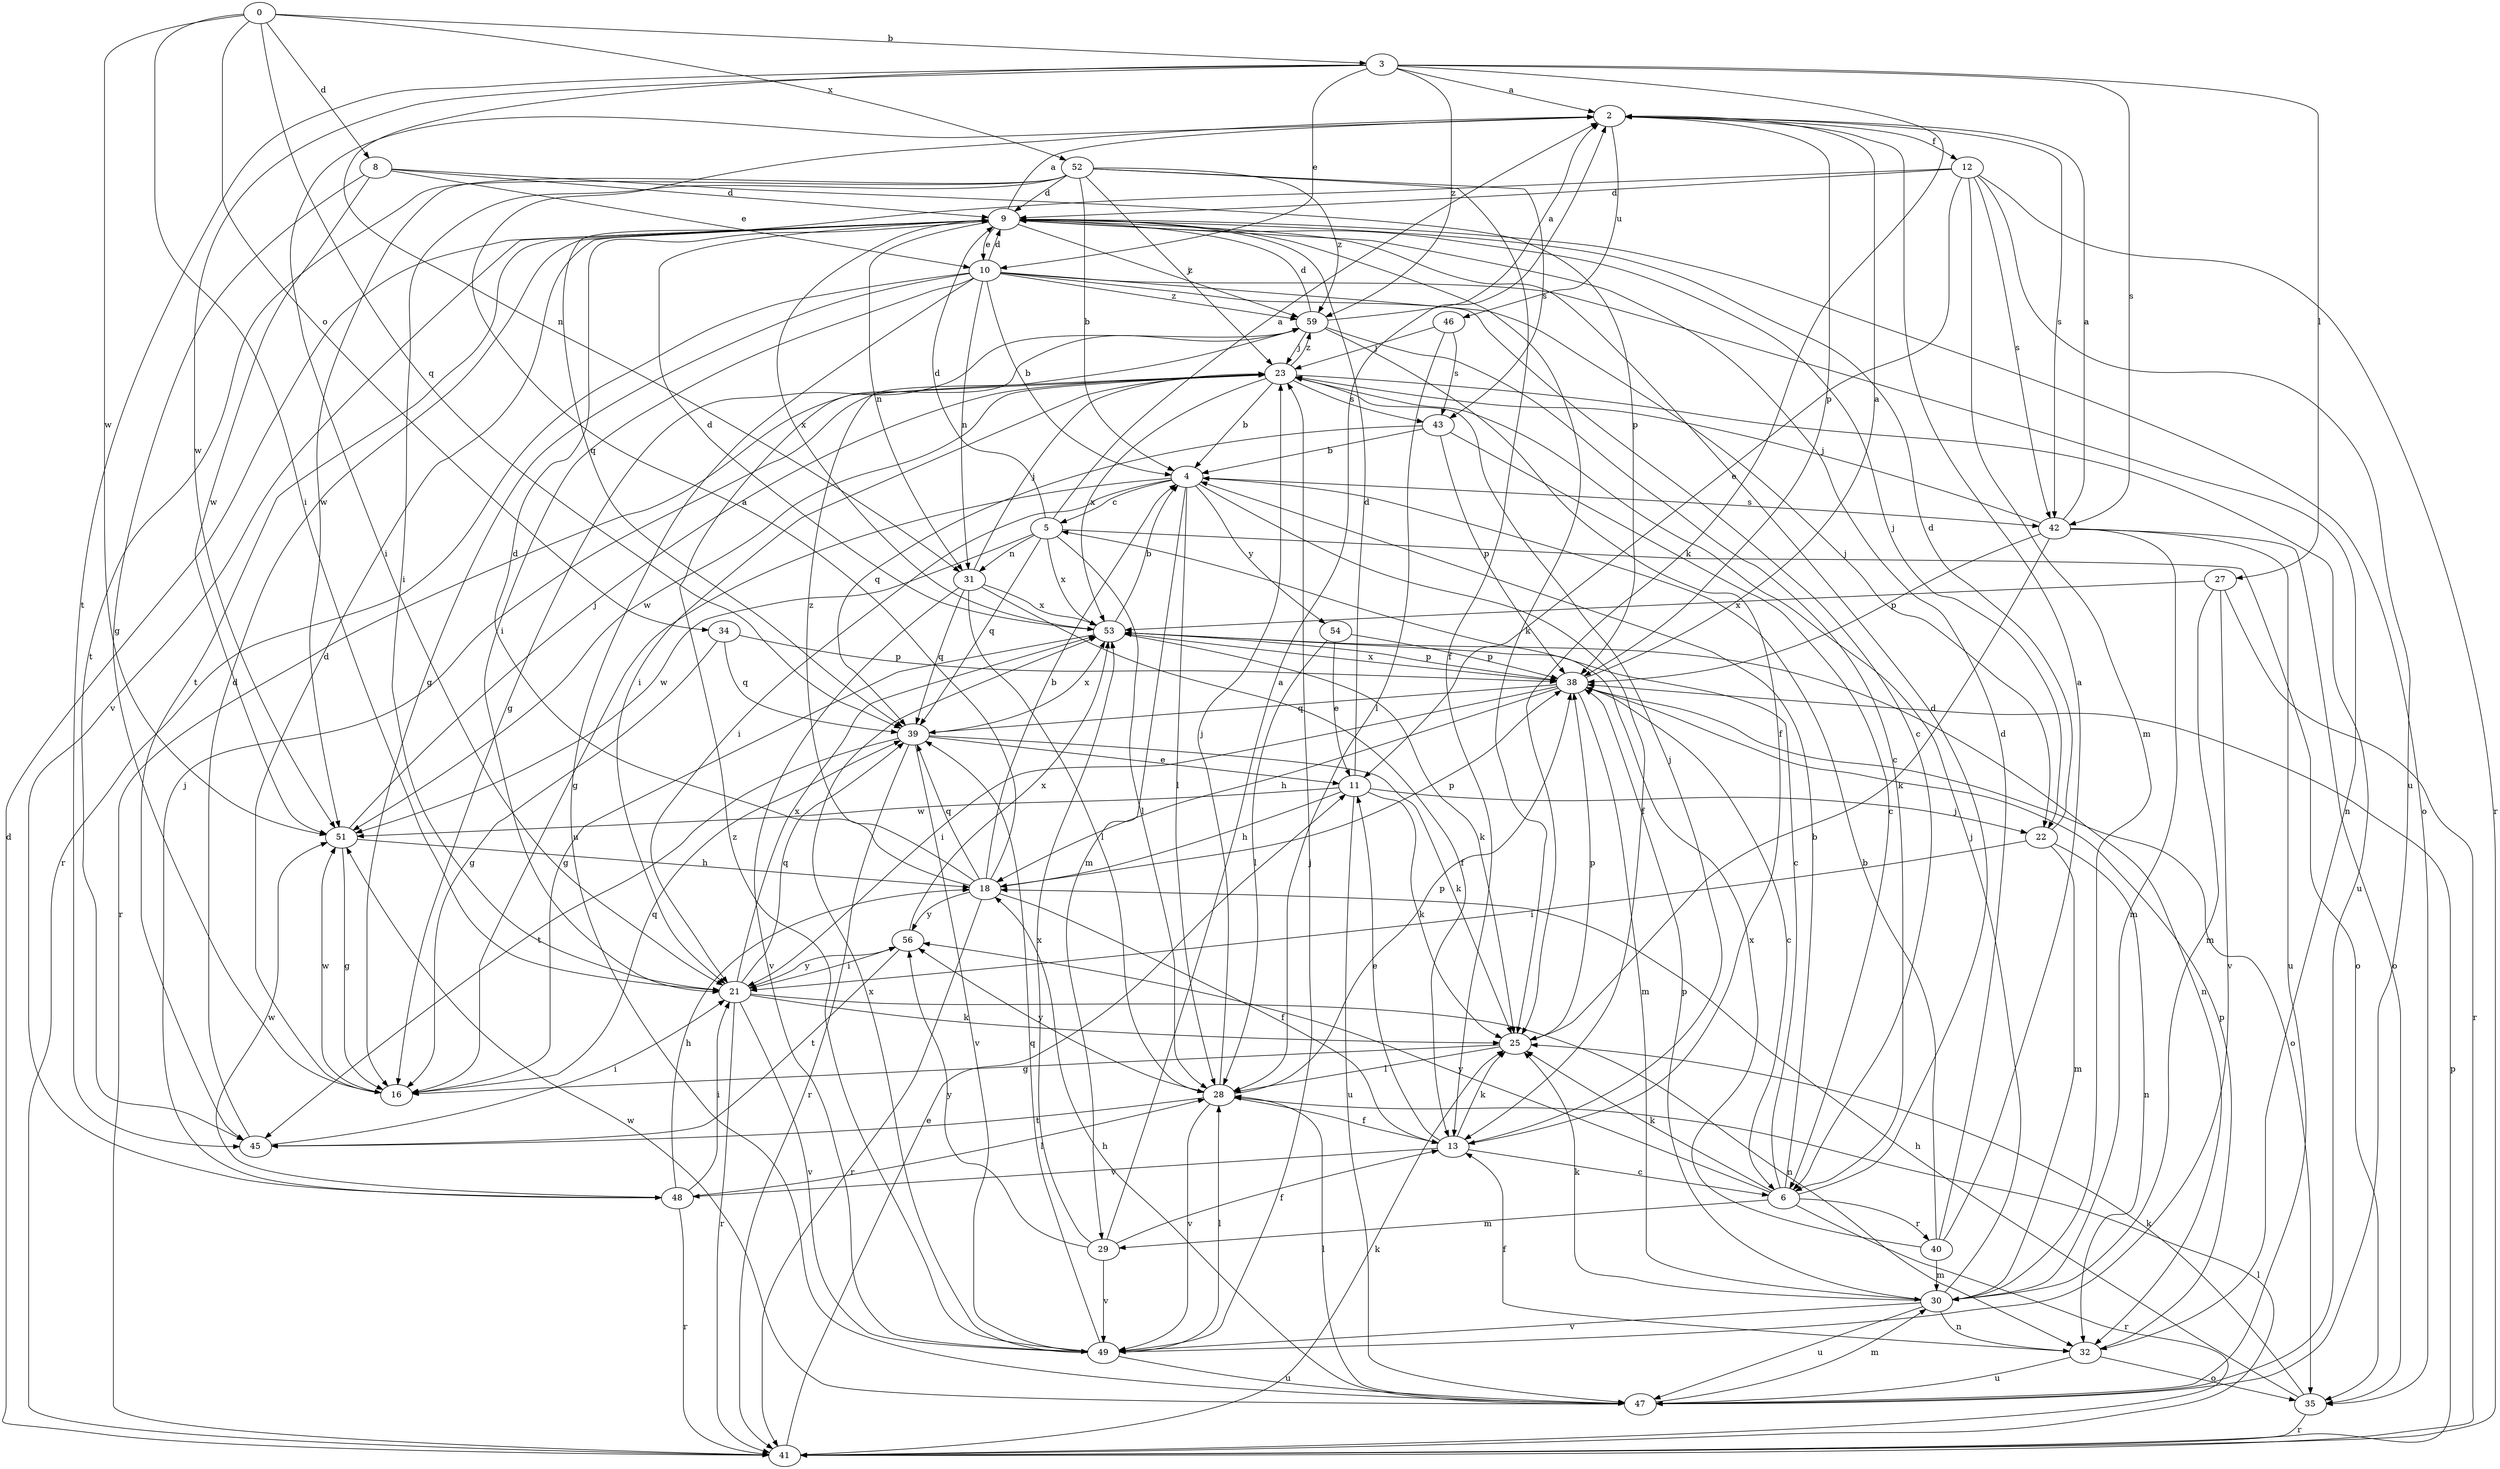 strict digraph  {
0;
2;
3;
4;
5;
6;
8;
9;
10;
11;
12;
13;
16;
18;
21;
22;
23;
25;
27;
28;
29;
30;
31;
32;
34;
35;
38;
39;
40;
41;
42;
43;
45;
46;
47;
48;
49;
51;
52;
53;
54;
56;
59;
0 -> 3  [label=b];
0 -> 8  [label=d];
0 -> 21  [label=i];
0 -> 34  [label=o];
0 -> 39  [label=q];
0 -> 51  [label=w];
0 -> 52  [label=x];
2 -> 12  [label=f];
2 -> 21  [label=i];
2 -> 38  [label=p];
2 -> 42  [label=s];
2 -> 46  [label=u];
3 -> 2  [label=a];
3 -> 10  [label=e];
3 -> 25  [label=k];
3 -> 27  [label=l];
3 -> 31  [label=n];
3 -> 42  [label=s];
3 -> 45  [label=t];
3 -> 51  [label=w];
3 -> 59  [label=z];
4 -> 5  [label=c];
4 -> 13  [label=f];
4 -> 16  [label=g];
4 -> 21  [label=i];
4 -> 28  [label=l];
4 -> 29  [label=m];
4 -> 42  [label=s];
4 -> 54  [label=y];
5 -> 2  [label=a];
5 -> 9  [label=d];
5 -> 28  [label=l];
5 -> 31  [label=n];
5 -> 35  [label=o];
5 -> 39  [label=q];
5 -> 51  [label=w];
5 -> 53  [label=x];
6 -> 4  [label=b];
6 -> 5  [label=c];
6 -> 9  [label=d];
6 -> 25  [label=k];
6 -> 29  [label=m];
6 -> 40  [label=r];
6 -> 41  [label=r];
6 -> 56  [label=y];
8 -> 9  [label=d];
8 -> 10  [label=e];
8 -> 16  [label=g];
8 -> 38  [label=p];
8 -> 51  [label=w];
9 -> 2  [label=a];
9 -> 10  [label=e];
9 -> 22  [label=j];
9 -> 25  [label=k];
9 -> 31  [label=n];
9 -> 35  [label=o];
9 -> 45  [label=t];
9 -> 48  [label=v];
9 -> 53  [label=x];
9 -> 59  [label=z];
10 -> 4  [label=b];
10 -> 6  [label=c];
10 -> 9  [label=d];
10 -> 16  [label=g];
10 -> 21  [label=i];
10 -> 22  [label=j];
10 -> 31  [label=n];
10 -> 32  [label=n];
10 -> 41  [label=r];
10 -> 47  [label=u];
10 -> 59  [label=z];
11 -> 9  [label=d];
11 -> 18  [label=h];
11 -> 22  [label=j];
11 -> 25  [label=k];
11 -> 47  [label=u];
11 -> 51  [label=w];
12 -> 9  [label=d];
12 -> 11  [label=e];
12 -> 30  [label=m];
12 -> 39  [label=q];
12 -> 41  [label=r];
12 -> 42  [label=s];
12 -> 47  [label=u];
13 -> 6  [label=c];
13 -> 11  [label=e];
13 -> 23  [label=j];
13 -> 25  [label=k];
13 -> 48  [label=v];
16 -> 9  [label=d];
16 -> 39  [label=q];
16 -> 51  [label=w];
18 -> 2  [label=a];
18 -> 4  [label=b];
18 -> 9  [label=d];
18 -> 13  [label=f];
18 -> 38  [label=p];
18 -> 39  [label=q];
18 -> 41  [label=r];
18 -> 56  [label=y];
18 -> 59  [label=z];
21 -> 25  [label=k];
21 -> 32  [label=n];
21 -> 39  [label=q];
21 -> 41  [label=r];
21 -> 49  [label=v];
21 -> 53  [label=x];
21 -> 56  [label=y];
22 -> 9  [label=d];
22 -> 21  [label=i];
22 -> 30  [label=m];
22 -> 32  [label=n];
23 -> 4  [label=b];
23 -> 21  [label=i];
23 -> 41  [label=r];
23 -> 43  [label=s];
23 -> 47  [label=u];
23 -> 51  [label=w];
23 -> 53  [label=x];
23 -> 59  [label=z];
25 -> 16  [label=g];
25 -> 28  [label=l];
25 -> 38  [label=p];
27 -> 30  [label=m];
27 -> 41  [label=r];
27 -> 49  [label=v];
27 -> 53  [label=x];
28 -> 13  [label=f];
28 -> 23  [label=j];
28 -> 38  [label=p];
28 -> 45  [label=t];
28 -> 49  [label=v];
28 -> 56  [label=y];
29 -> 2  [label=a];
29 -> 13  [label=f];
29 -> 49  [label=v];
29 -> 53  [label=x];
29 -> 56  [label=y];
30 -> 23  [label=j];
30 -> 25  [label=k];
30 -> 32  [label=n];
30 -> 38  [label=p];
30 -> 47  [label=u];
30 -> 49  [label=v];
31 -> 13  [label=f];
31 -> 23  [label=j];
31 -> 28  [label=l];
31 -> 39  [label=q];
31 -> 49  [label=v];
31 -> 53  [label=x];
32 -> 13  [label=f];
32 -> 35  [label=o];
32 -> 38  [label=p];
32 -> 47  [label=u];
34 -> 16  [label=g];
34 -> 38  [label=p];
34 -> 39  [label=q];
35 -> 18  [label=h];
35 -> 25  [label=k];
35 -> 41  [label=r];
38 -> 2  [label=a];
38 -> 6  [label=c];
38 -> 18  [label=h];
38 -> 21  [label=i];
38 -> 30  [label=m];
38 -> 35  [label=o];
38 -> 39  [label=q];
38 -> 53  [label=x];
39 -> 11  [label=e];
39 -> 25  [label=k];
39 -> 41  [label=r];
39 -> 45  [label=t];
39 -> 49  [label=v];
39 -> 53  [label=x];
40 -> 2  [label=a];
40 -> 4  [label=b];
40 -> 9  [label=d];
40 -> 30  [label=m];
40 -> 53  [label=x];
41 -> 9  [label=d];
41 -> 11  [label=e];
41 -> 25  [label=k];
41 -> 28  [label=l];
41 -> 38  [label=p];
42 -> 2  [label=a];
42 -> 23  [label=j];
42 -> 25  [label=k];
42 -> 30  [label=m];
42 -> 35  [label=o];
42 -> 38  [label=p];
42 -> 47  [label=u];
43 -> 4  [label=b];
43 -> 6  [label=c];
43 -> 38  [label=p];
43 -> 39  [label=q];
45 -> 9  [label=d];
45 -> 21  [label=i];
46 -> 23  [label=j];
46 -> 28  [label=l];
46 -> 43  [label=s];
47 -> 18  [label=h];
47 -> 28  [label=l];
47 -> 30  [label=m];
47 -> 51  [label=w];
48 -> 18  [label=h];
48 -> 21  [label=i];
48 -> 23  [label=j];
48 -> 28  [label=l];
48 -> 41  [label=r];
48 -> 51  [label=w];
49 -> 23  [label=j];
49 -> 28  [label=l];
49 -> 39  [label=q];
49 -> 47  [label=u];
49 -> 53  [label=x];
49 -> 59  [label=z];
51 -> 16  [label=g];
51 -> 18  [label=h];
51 -> 23  [label=j];
52 -> 4  [label=b];
52 -> 9  [label=d];
52 -> 13  [label=f];
52 -> 21  [label=i];
52 -> 23  [label=j];
52 -> 43  [label=s];
52 -> 45  [label=t];
52 -> 51  [label=w];
52 -> 59  [label=z];
53 -> 4  [label=b];
53 -> 9  [label=d];
53 -> 16  [label=g];
53 -> 25  [label=k];
53 -> 32  [label=n];
53 -> 38  [label=p];
54 -> 11  [label=e];
54 -> 28  [label=l];
54 -> 38  [label=p];
56 -> 21  [label=i];
56 -> 45  [label=t];
56 -> 53  [label=x];
59 -> 2  [label=a];
59 -> 6  [label=c];
59 -> 9  [label=d];
59 -> 13  [label=f];
59 -> 16  [label=g];
59 -> 23  [label=j];
}
